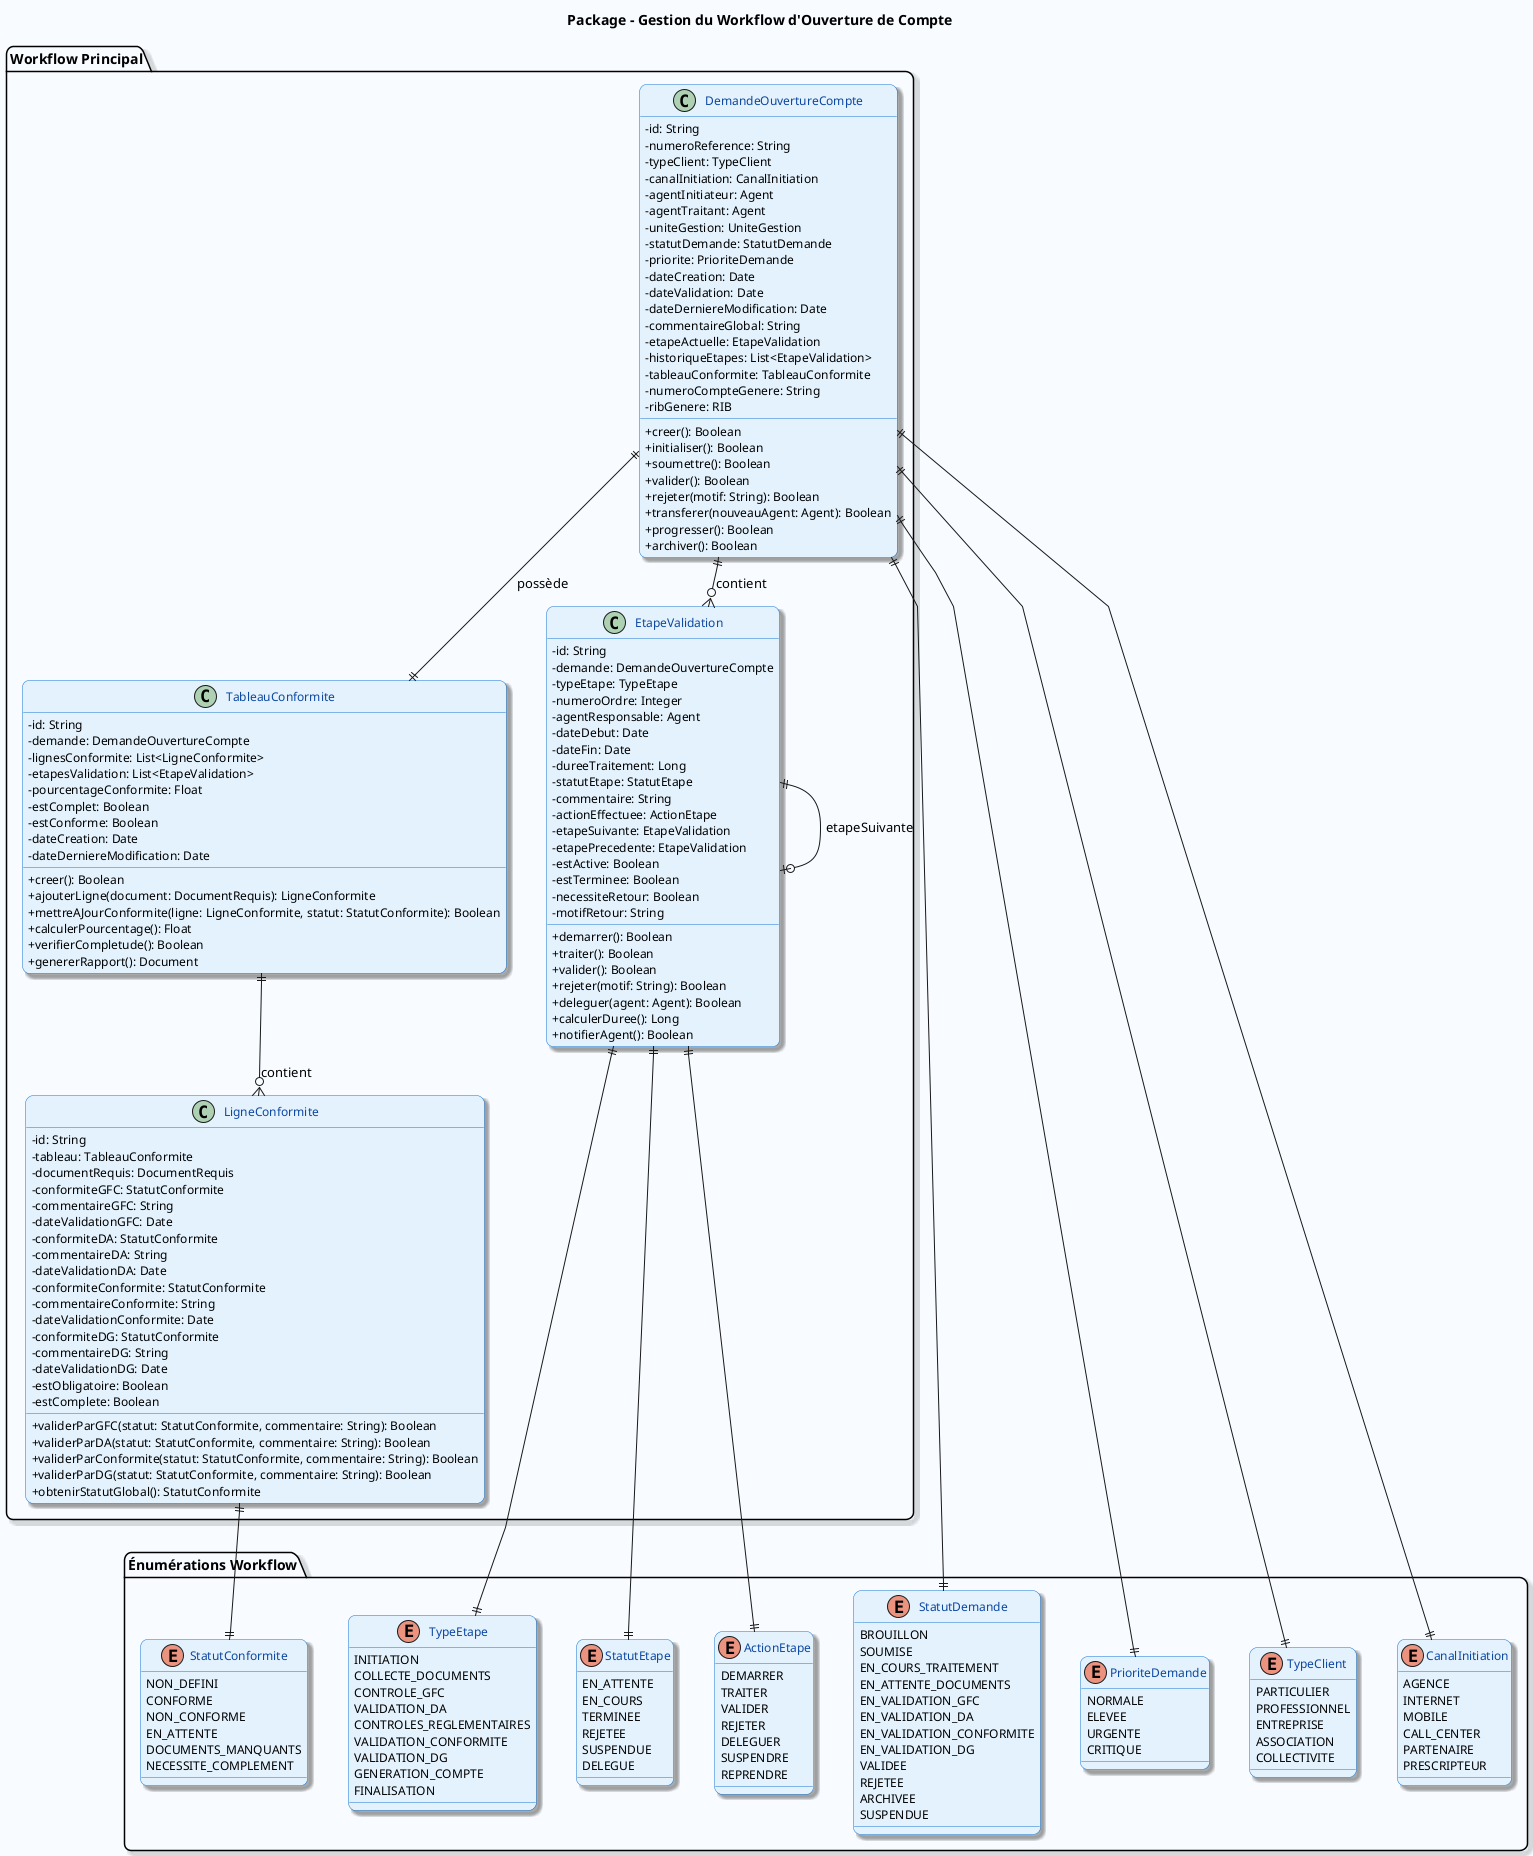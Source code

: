 @startuml GestionWorkflow
skinparam linetype polyline
skinparam backgroundColor #F8FBFF
skinparam classBackgroundColor #E3F2FD
skinparam classBorderColor #1976D2
skinparam classFontColor #0D47A1
skinparam classFontSize 13
skinparam classAttributeFontSize 12
skinparam classMethodFontSize 12
skinparam classAttributeIconSize 0
skinparam shadowing true
skinparam roundCorner 15
skinparam nodesep 40
skinparam ranksep 30

title Package - Gestion du Workflow d'Ouverture de Compte

package "Workflow Principal" {
  class DemandeOuvertureCompte {
    - id: String
    - numeroReference: String
    - typeClient: TypeClient
    - canalInitiation: CanalInitiation
    - agentInitiateur: Agent
    - agentTraitant: Agent
    - uniteGestion: UniteGestion
    - statutDemande: StatutDemande
    - priorite: PrioriteDemande
    - dateCreation: Date
    - dateValidation: Date
    - dateDerniereModification: Date
    - commentaireGlobal: String
    - etapeActuelle: EtapeValidation
    - historiqueEtapes: List<EtapeValidation>
    - tableauConformite: TableauConformite
    - numeroCompteGenere: String
    - ribGenere: RIB
    + creer(): Boolean
    + initialiser(): Boolean
    + soumettre(): Boolean
    + valider(): Boolean
    + rejeter(motif: String): Boolean
    + transferer(nouveauAgent: Agent): Boolean
    + progresser(): Boolean
    + archiver(): Boolean
  }

  class EtapeValidation {
    - id: String
    - demande: DemandeOuvertureCompte
    - typeEtape: TypeEtape
    - numeroOrdre: Integer
    - agentResponsable: Agent
    - dateDebut: Date
    - dateFin: Date
    - dureeTraitement: Long
    - statutEtape: StatutEtape
    - commentaire: String
    - actionEffectuee: ActionEtape
    - etapeSuivante: EtapeValidation
    - etapePrecedente: EtapeValidation
    - estActive: Boolean
    - estTerminee: Boolean
    - necessiteRetour: Boolean
    - motifRetour: String
    + demarrer(): Boolean
    + traiter(): Boolean
    + valider(): Boolean
    + rejeter(motif: String): Boolean
    + deleguer(agent: Agent): Boolean
    + calculerDuree(): Long
    + notifierAgent(): Boolean
  }

  class TableauConformite {
    - id: String
    - demande: DemandeOuvertureCompte
    - lignesConformite: List<LigneConformite>
    - etapesValidation: List<EtapeValidation>
    - pourcentageConformite: Float
    - estComplet: Boolean
    - estConforme: Boolean
    - dateCreation: Date
    - dateDerniereModification: Date
    + creer(): Boolean
    + ajouterLigne(document: DocumentRequis): LigneConformite
    + mettreAJourConformite(ligne: LigneConformite, statut: StatutConformite): Boolean
    + calculerPourcentage(): Float
    + verifierCompletude(): Boolean
    + genererRapport(): Document
  }

  class LigneConformite {
    - id: String
    - tableau: TableauConformite
    - documentRequis: DocumentRequis
    - conformiteGFC: StatutConformite
    - commentaireGFC: String
    - dateValidationGFC: Date
    - conformiteDA: StatutConformite
    - commentaireDA: String
    - dateValidationDA: Date
    - conformiteConformite: StatutConformite
    - commentaireConformite: String
    - dateValidationConformite: Date
    - conformiteDG: StatutConformite
    - commentaireDG: String
    - dateValidationDG: Date
    - estObligatoire: Boolean
    - estComplete: Boolean
    + validerParGFC(statut: StatutConformite, commentaire: String): Boolean
    + validerParDA(statut: StatutConformite, commentaire: String): Boolean
    + validerParConformite(statut: StatutConformite, commentaire: String): Boolean
    + validerParDG(statut: StatutConformite, commentaire: String): Boolean
    + obtenirStatutGlobal(): StatutConformite
  }
}

package "Énumérations Workflow" {
  enum StatutDemande {
    BROUILLON
    SOUMISE
    EN_COURS_TRAITEMENT
    EN_ATTENTE_DOCUMENTS
    EN_VALIDATION_GFC
    EN_VALIDATION_DA
    EN_VALIDATION_CONFORMITE
    EN_VALIDATION_DG
    VALIDEE
    REJETEE
    ARCHIVEE
    SUSPENDUE
  }

  enum TypeEtape {
    INITIATION
    COLLECTE_DOCUMENTS
    CONTROLE_GFC
    VALIDATION_DA
    CONTROLES_REGLEMENTAIRES
    VALIDATION_CONFORMITE
    VALIDATION_DG
    GENERATION_COMPTE
    FINALISATION
  }

  enum StatutEtape {
    EN_ATTENTE
    EN_COURS
    TERMINEE
    REJETEE
    SUSPENDUE
    DELEGUE
  }

  enum ActionEtape {
    DEMARRER
    TRAITER
    VALIDER
    REJETER
    DELEGUER
    SUSPENDRE
    REPRENDRE
  }

  enum StatutConformite {
    NON_DEFINI
    CONFORME
    NON_CONFORME
    EN_ATTENTE
    DOCUMENTS_MANQUANTS
    NECESSITE_COMPLEMENT
  }

  enum PrioriteDemande {
    NORMALE
    ELEVEE
    URGENTE
    CRITIQUE
  }

  enum TypeClient {
    PARTICULIER
    PROFESSIONNEL
    ENTREPRISE
    ASSOCIATION
    COLLECTIVITE
  }

  enum CanalInitiation {
    AGENCE
    INTERNET
    MOBILE
    CALL_CENTER
    PARTENAIRE
    PRESCRIPTEUR
  }
}

' Relations principales
DemandeOuvertureCompte ||--|| TableauConformite : "possède"
DemandeOuvertureCompte ||--o{ EtapeValidation : "contient"
TableauConformite ||--o{ LigneConformite : "contient"
EtapeValidation ||--o| EtapeValidation : "etapeSuivante"

DemandeOuvertureCompte ||--|| StatutDemande
EtapeValidation ||--|| TypeEtape
EtapeValidation ||--|| StatutEtape
EtapeValidation ||--|| ActionEtape
LigneConformite ||--|| StatutConformite
DemandeOuvertureCompte ||--|| PrioriteDemande
DemandeOuvertureCompte ||--|| TypeClient
DemandeOuvertureCompte ||--|| CanalInitiation

@enduml
